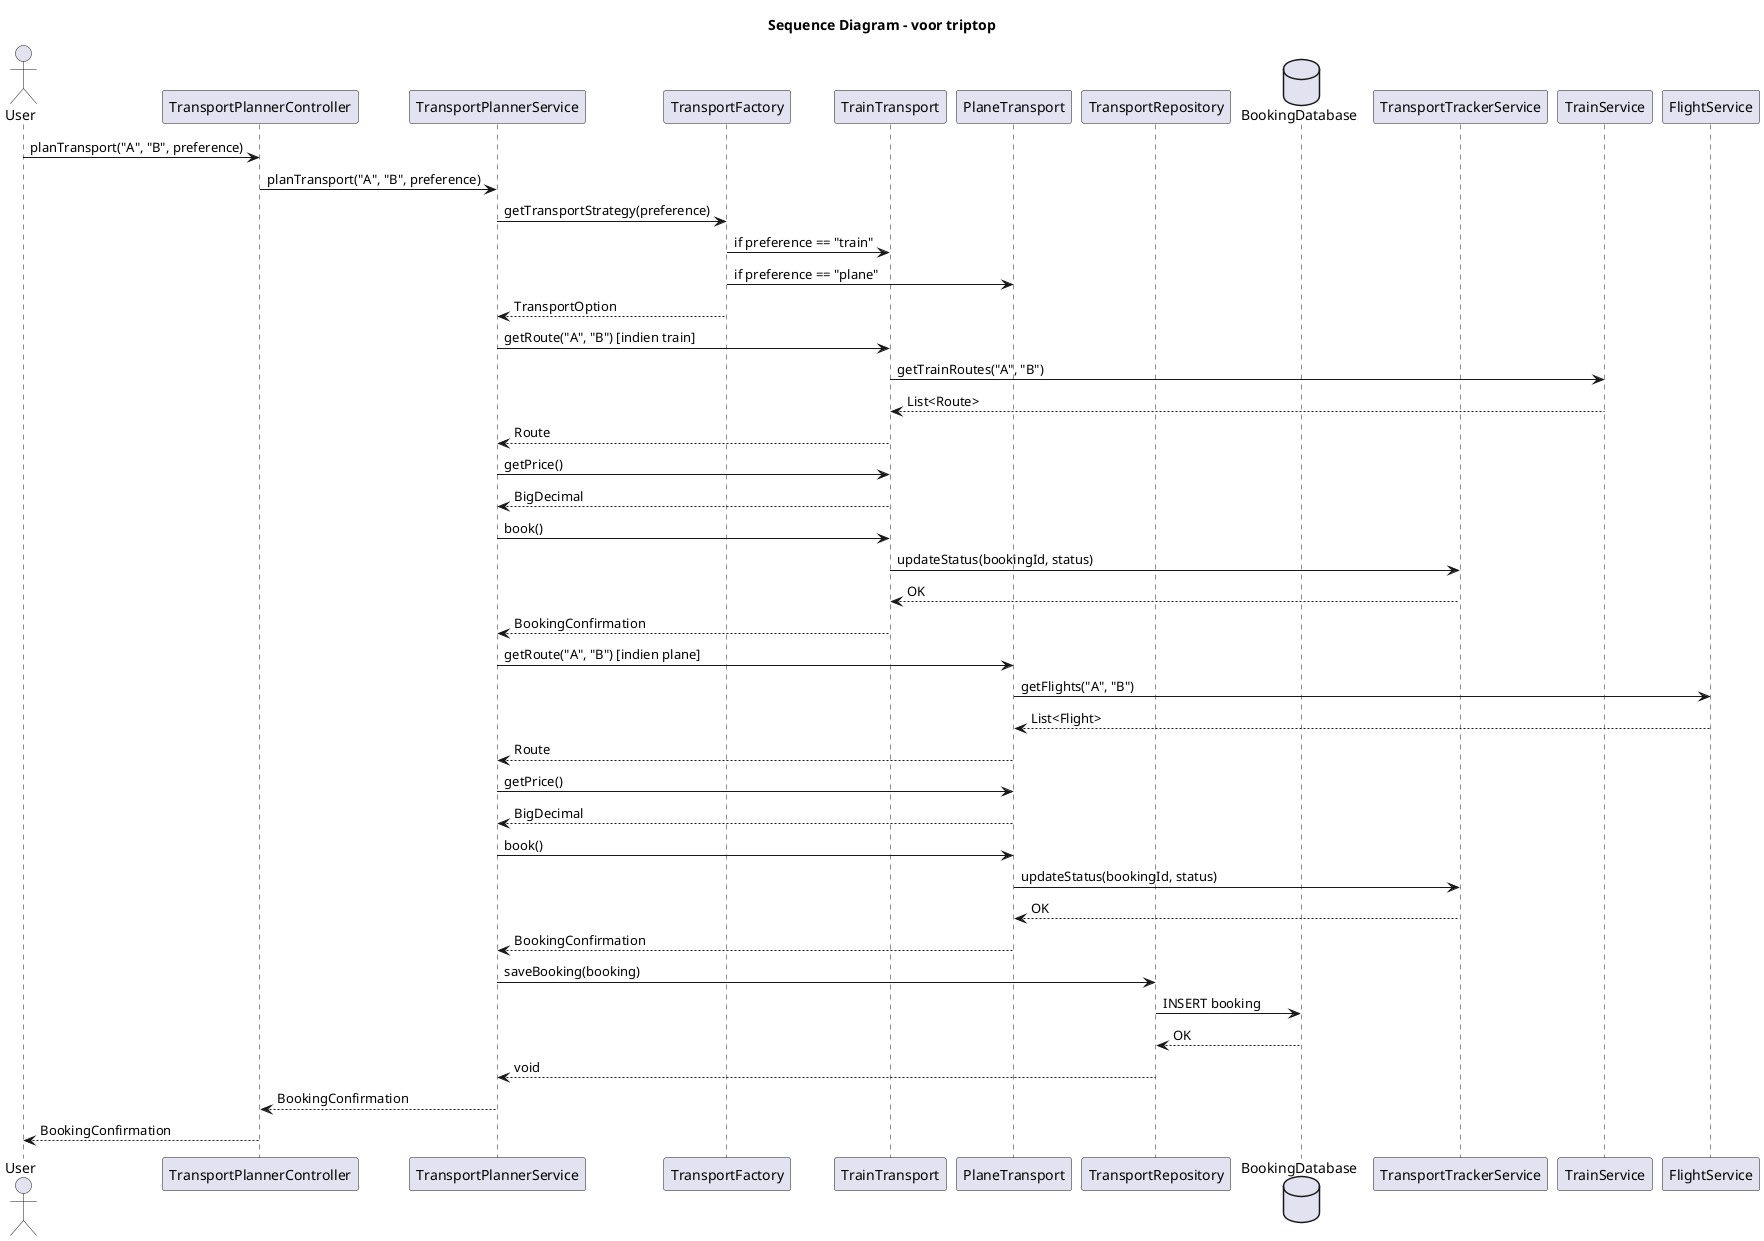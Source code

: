 @startuml
title Sequence Diagram – voor triptop

actor User
participant TransportPlannerController
participant TransportPlannerService
participant TransportFactory
participant TrainTransport
participant PlaneTransport
participant TransportRepository
database BookingDatabase
participant TransportTrackerService
participant TrainService
participant FlightService

User -> TransportPlannerController : planTransport("A", "B", preference)
TransportPlannerController -> TransportPlannerService : planTransport("A", "B", preference)

TransportPlannerService -> TransportFactory : getTransportStrategy(preference)
TransportFactory -> TrainTransport : if preference == "train"
TransportFactory -> PlaneTransport : if preference == "plane"
TransportFactory --> TransportPlannerService : TransportOption

' === Train Flow ===
TransportPlannerService -> TrainTransport : getRoute("A", "B") [indien train]
TrainTransport -> TrainService : getTrainRoutes("A", "B")
TrainService --> TrainTransport : List<Route>
TrainTransport --> TransportPlannerService : Route

TransportPlannerService -> TrainTransport : getPrice()
TrainTransport --> TransportPlannerService : BigDecimal

TransportPlannerService -> TrainTransport : book()
TrainTransport -> TransportTrackerService : updateStatus(bookingId, status)
TransportTrackerService --> TrainTransport : OK
TrainTransport --> TransportPlannerService : BookingConfirmation

' === Plane Flow ===
TransportPlannerService -> PlaneTransport : getRoute("A", "B") [indien plane]
PlaneTransport -> FlightService : getFlights("A", "B")
FlightService --> PlaneTransport : List<Flight>
PlaneTransport --> TransportPlannerService : Route

TransportPlannerService -> PlaneTransport : getPrice()
PlaneTransport --> TransportPlannerService : BigDecimal

TransportPlannerService -> PlaneTransport : book()
PlaneTransport -> TransportTrackerService : updateStatus(bookingId, status)
TransportTrackerService --> PlaneTransport : OK
PlaneTransport --> TransportPlannerService : BookingConfirmation

' === Opslaan booking ===
TransportPlannerService -> TransportRepository : saveBooking(booking)
TransportRepository -> BookingDatabase : INSERT booking
BookingDatabase --> TransportRepository : OK
TransportRepository --> TransportPlannerService : void

TransportPlannerService --> TransportPlannerController : BookingConfirmation
TransportPlannerController --> User : BookingConfirmation

@enduml
